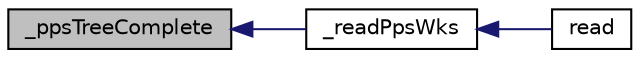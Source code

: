 digraph "_ppsTreeComplete"
{
  edge [fontname="Helvetica",fontsize="10",labelfontname="Helvetica",labelfontsize="10"];
  node [fontname="Helvetica",fontsize="10",shape=record];
  rankdir="LR";
  Node4 [label="_ppsTreeComplete",height=0.2,width=0.4,color="black", fillcolor="grey75", style="filled", fontcolor="black"];
  Node4 -> Node5 [dir="back",color="midnightblue",fontsize="10",style="solid",fontname="Helvetica"];
  Node5 [label="_readPpsWks",height=0.2,width=0.4,color="black", fillcolor="white", style="filled",URL="$class_p_h_p_excel___shared___o_l_e.html#a9d245ea4e9fa5b595f06199c3d8d1dfa"];
  Node5 -> Node6 [dir="back",color="midnightblue",fontsize="10",style="solid",fontname="Helvetica"];
  Node6 [label="read",height=0.2,width=0.4,color="black", fillcolor="white", style="filled",URL="$class_p_h_p_excel___shared___o_l_e.html#a5e01d7dd9856bda2fe2e7cd6ff131a31"];
}
